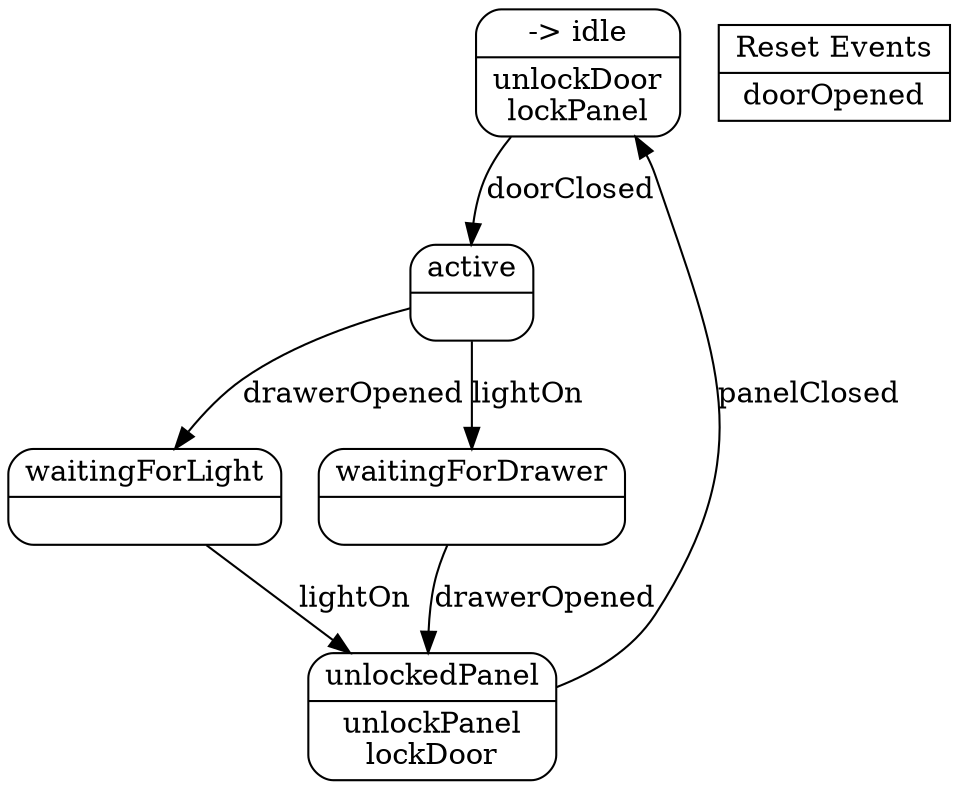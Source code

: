 
    digraph textX {
    fontname = "Bitstream Vera Sans"
    fontsize = 8
    node[
        shape=record,
        style=rounded
    ]
    edge[dir=black,arrowtail=empty]
140680995720208[label="{-\> idle|unlockDoor\nlockPanel}"]
140680995720208 -> 140680995721072 [label="doorClosed"]
140680995721072[label="{active|}"]
140680995721072 -> 140680995719440 [label="drawerOpened"]
140680995721072 -> 140680995719392 [label="lightOn"]
140680995719440[label="{waitingForLight|}"]
140680995719440 -> 140680995706528 [label="lightOn"]
140680995719392[label="{waitingForDrawer|}"]
140680995719392 -> 140680995706528 [label="drawerOpened"]
140680995706528[label="{unlockedPanel|unlockPanel\nlockDoor}"]
140680995706528 -> 140680995720208 [label="panelClosed"]
reset_events [label="{Reset Events|doorOpened}", style=""]

}

